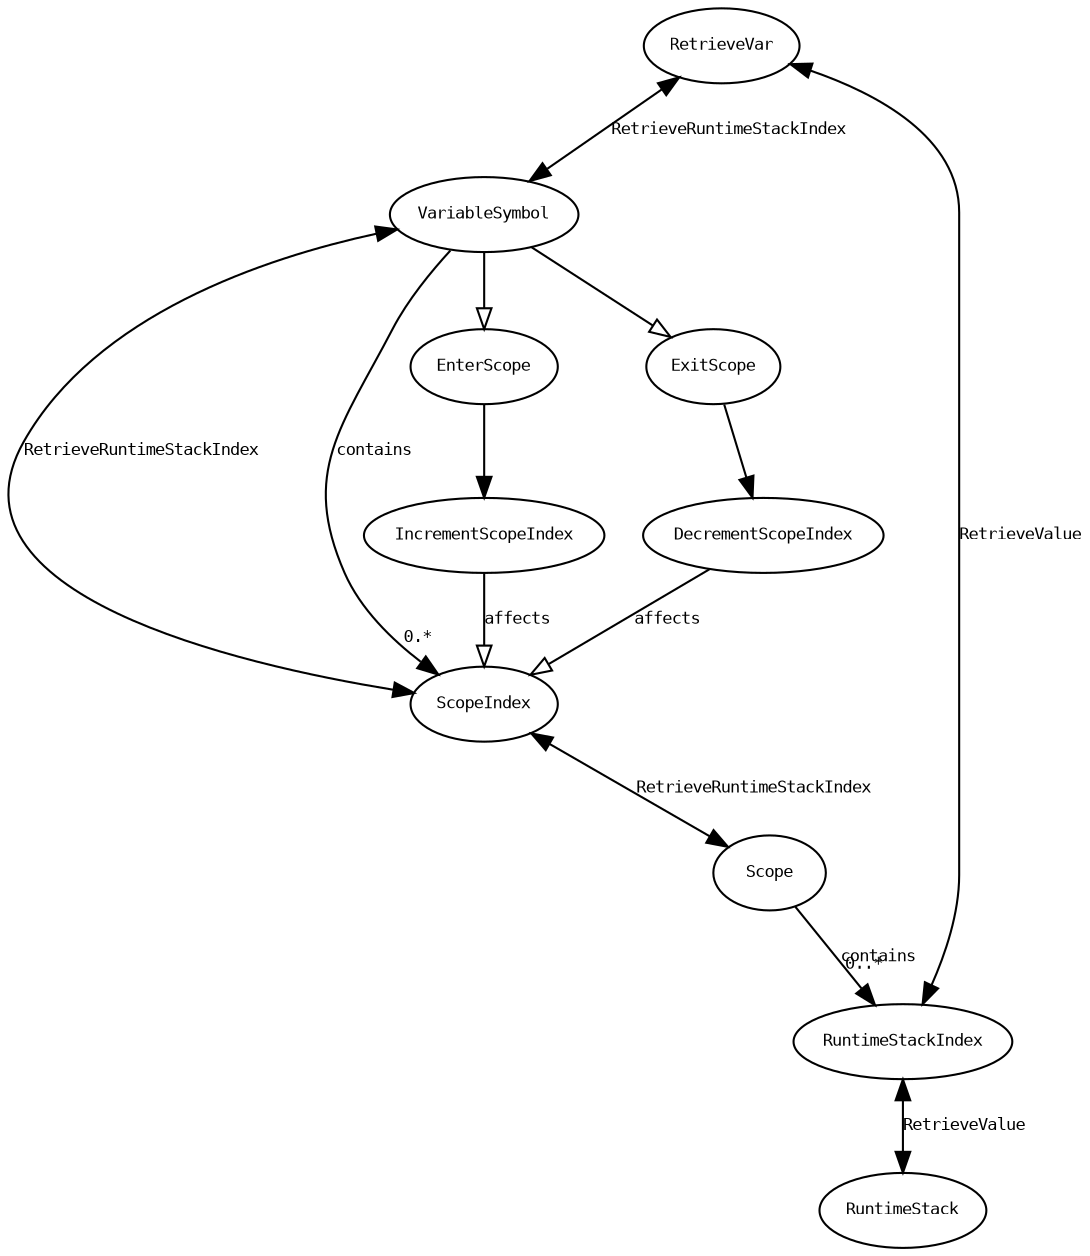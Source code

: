 digraph Scoping {
    fontname = "Bitstream Vera Sans mono"
    fontsize = 8
    //rankdir=LR
    overlap=false
    splines=true
        
    node [
        fontname = "Bitstream Vera Sans mono"
        fontsize = 8
        shape=ellipse
    ]
    edge [
        fontname = "Bitstream Vera Sans mono"
        fontsize = 8
        labeldistance=2
    ]
    
    {rank=min RetrieveVar}
    
    VariableSymbol -> ScopeIndex -> Scope[dir=both label="RetrieveRuntimeStackIndex"]
    VariableSymbol -> ScopeIndex[label="contains" headlabel="0.*"]
    Scope -> RuntimeStackIndex[label="contains" headlabel="0..*"]
    VariableSymbol -> { EnterScope ExitScope }[arrowhead="empty"]
    
    EnterScope -> IncrementScopeIndex
    IncrementScopeIndex -> ScopeIndex[arrowhead="empty" label="affects"]
    ExitScope -> DecrementScopeIndex
    DecrementScopeIndex -> ScopeIndex[arrowhead="empty" label="affects"]
    
    RetrieveVar -> VariableSymbol[dir=both label="RetrieveRuntimeStackIndex"] RetrieveVar -> RuntimeStackIndex -> RuntimeStack[dir=both label="RetrieveValue"]
}